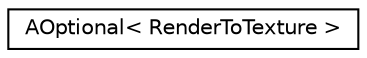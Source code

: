 digraph "Graphical Class Hierarchy"
{
 // LATEX_PDF_SIZE
  edge [fontname="Helvetica",fontsize="10",labelfontname="Helvetica",labelfontsize="10"];
  node [fontname="Helvetica",fontsize="10",shape=record];
  rankdir="LR";
  Node0 [label="AOptional\< RenderToTexture \>",height=0.2,width=0.4,color="black", fillcolor="white", style="filled",URL="$classAOptional.html",tooltip=" "];
}
